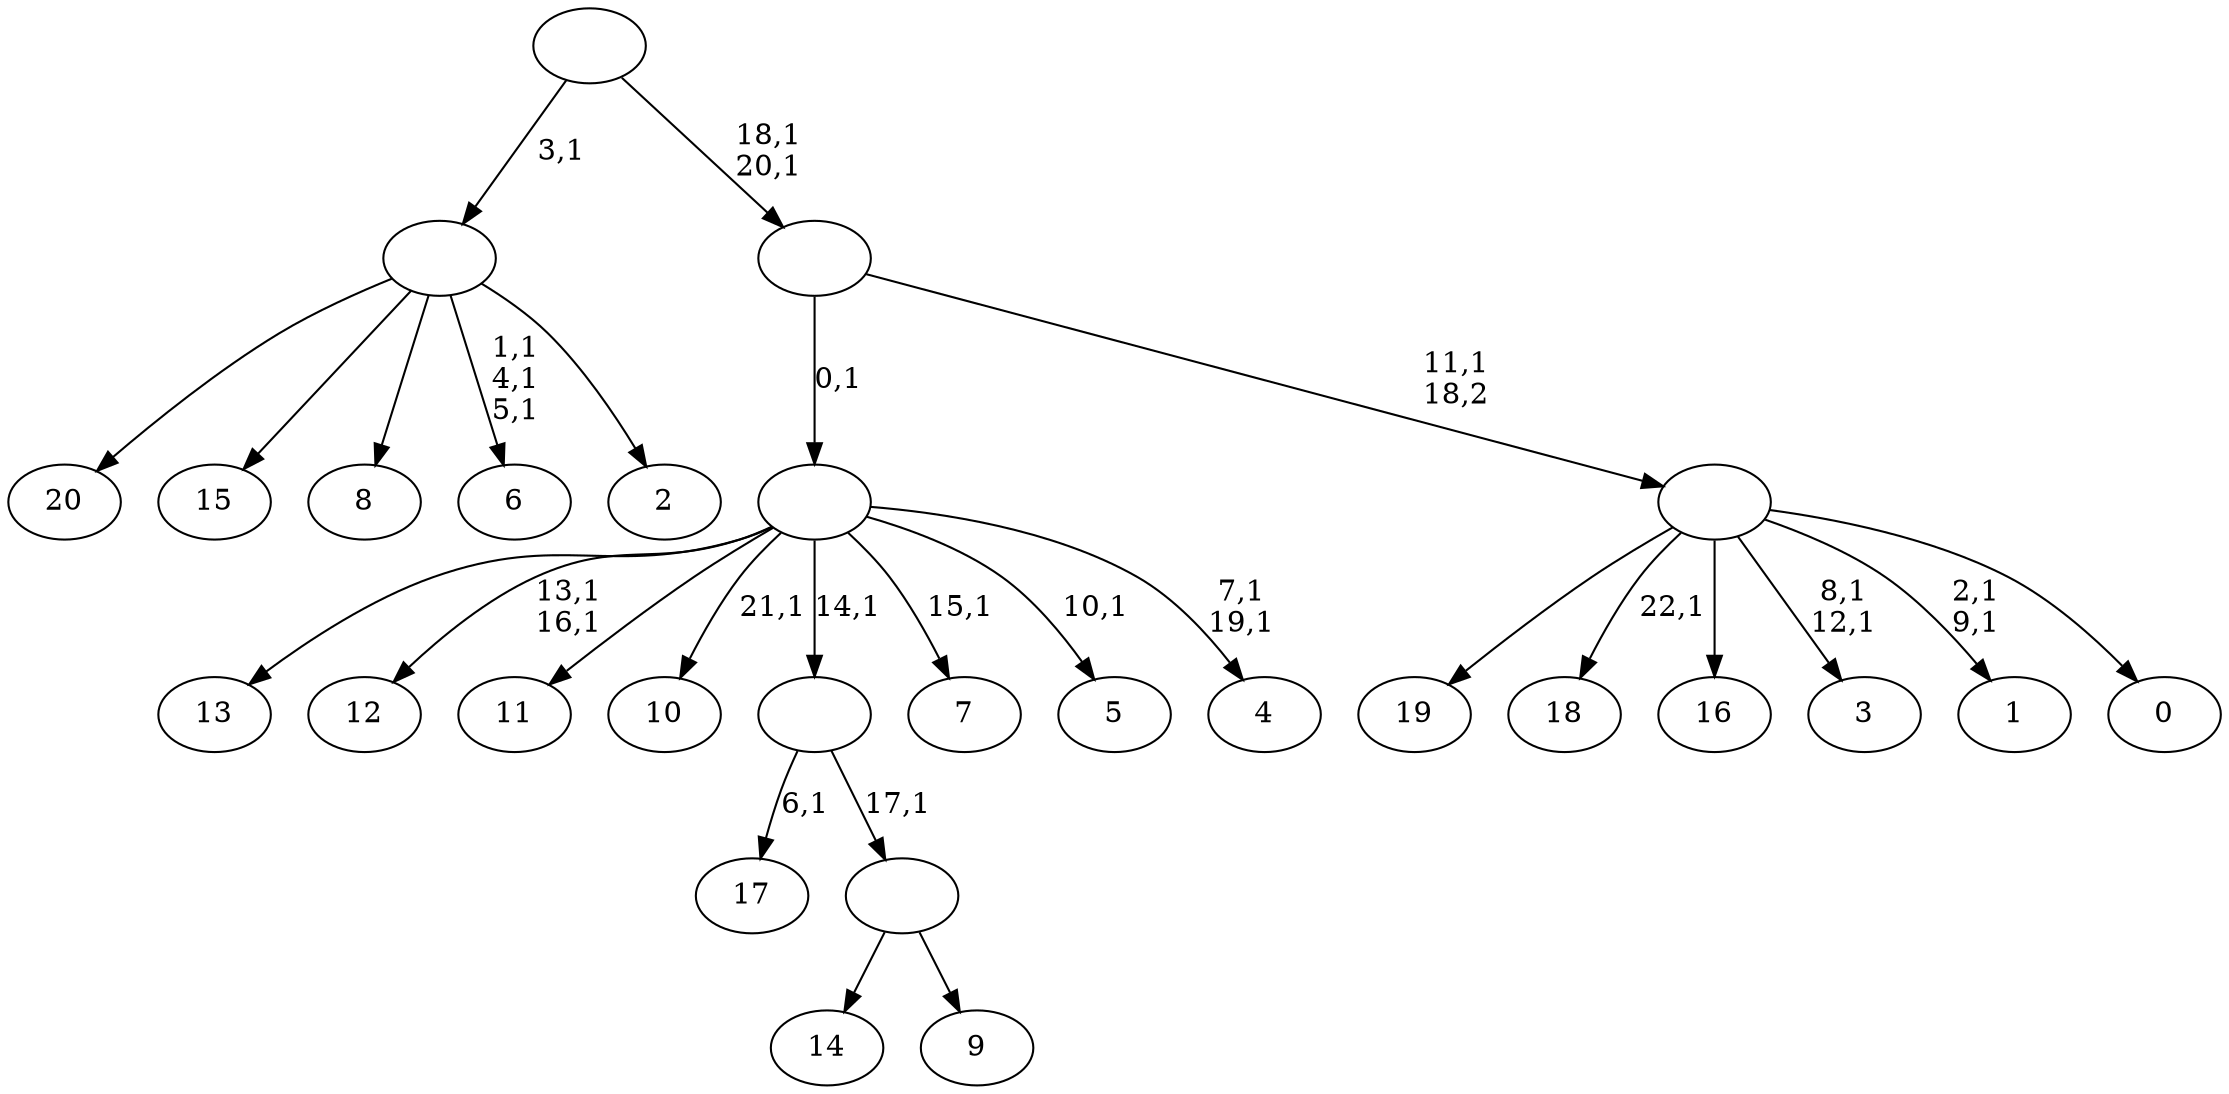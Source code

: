 digraph T {
	44 [label="20"]
	43 [label="19"]
	42 [label="18"]
	40 [label="17"]
	38 [label="16"]
	37 [label="15"]
	36 [label="14"]
	35 [label="13"]
	34 [label="12"]
	31 [label="11"]
	30 [label="10"]
	28 [label="9"]
	27 [label=""]
	26 [label=""]
	25 [label="8"]
	24 [label="7"]
	22 [label="6"]
	18 [label="5"]
	16 [label="4"]
	13 [label=""]
	12 [label="3"]
	9 [label="2"]
	8 [label=""]
	7 [label="1"]
	4 [label="0"]
	3 [label=""]
	2 [label=""]
	0 [label=""]
	27 -> 36 [label=""]
	27 -> 28 [label=""]
	26 -> 40 [label="6,1"]
	26 -> 27 [label="17,1"]
	13 -> 16 [label="7,1\n19,1"]
	13 -> 18 [label="10,1"]
	13 -> 24 [label="15,1"]
	13 -> 30 [label="21,1"]
	13 -> 34 [label="13,1\n16,1"]
	13 -> 35 [label=""]
	13 -> 31 [label=""]
	13 -> 26 [label="14,1"]
	8 -> 22 [label="1,1\n4,1\n5,1"]
	8 -> 44 [label=""]
	8 -> 37 [label=""]
	8 -> 25 [label=""]
	8 -> 9 [label=""]
	3 -> 7 [label="2,1\n9,1"]
	3 -> 12 [label="8,1\n12,1"]
	3 -> 42 [label="22,1"]
	3 -> 43 [label=""]
	3 -> 38 [label=""]
	3 -> 4 [label=""]
	2 -> 13 [label="0,1"]
	2 -> 3 [label="11,1\n18,2"]
	0 -> 2 [label="18,1\n20,1"]
	0 -> 8 [label="3,1"]
}
